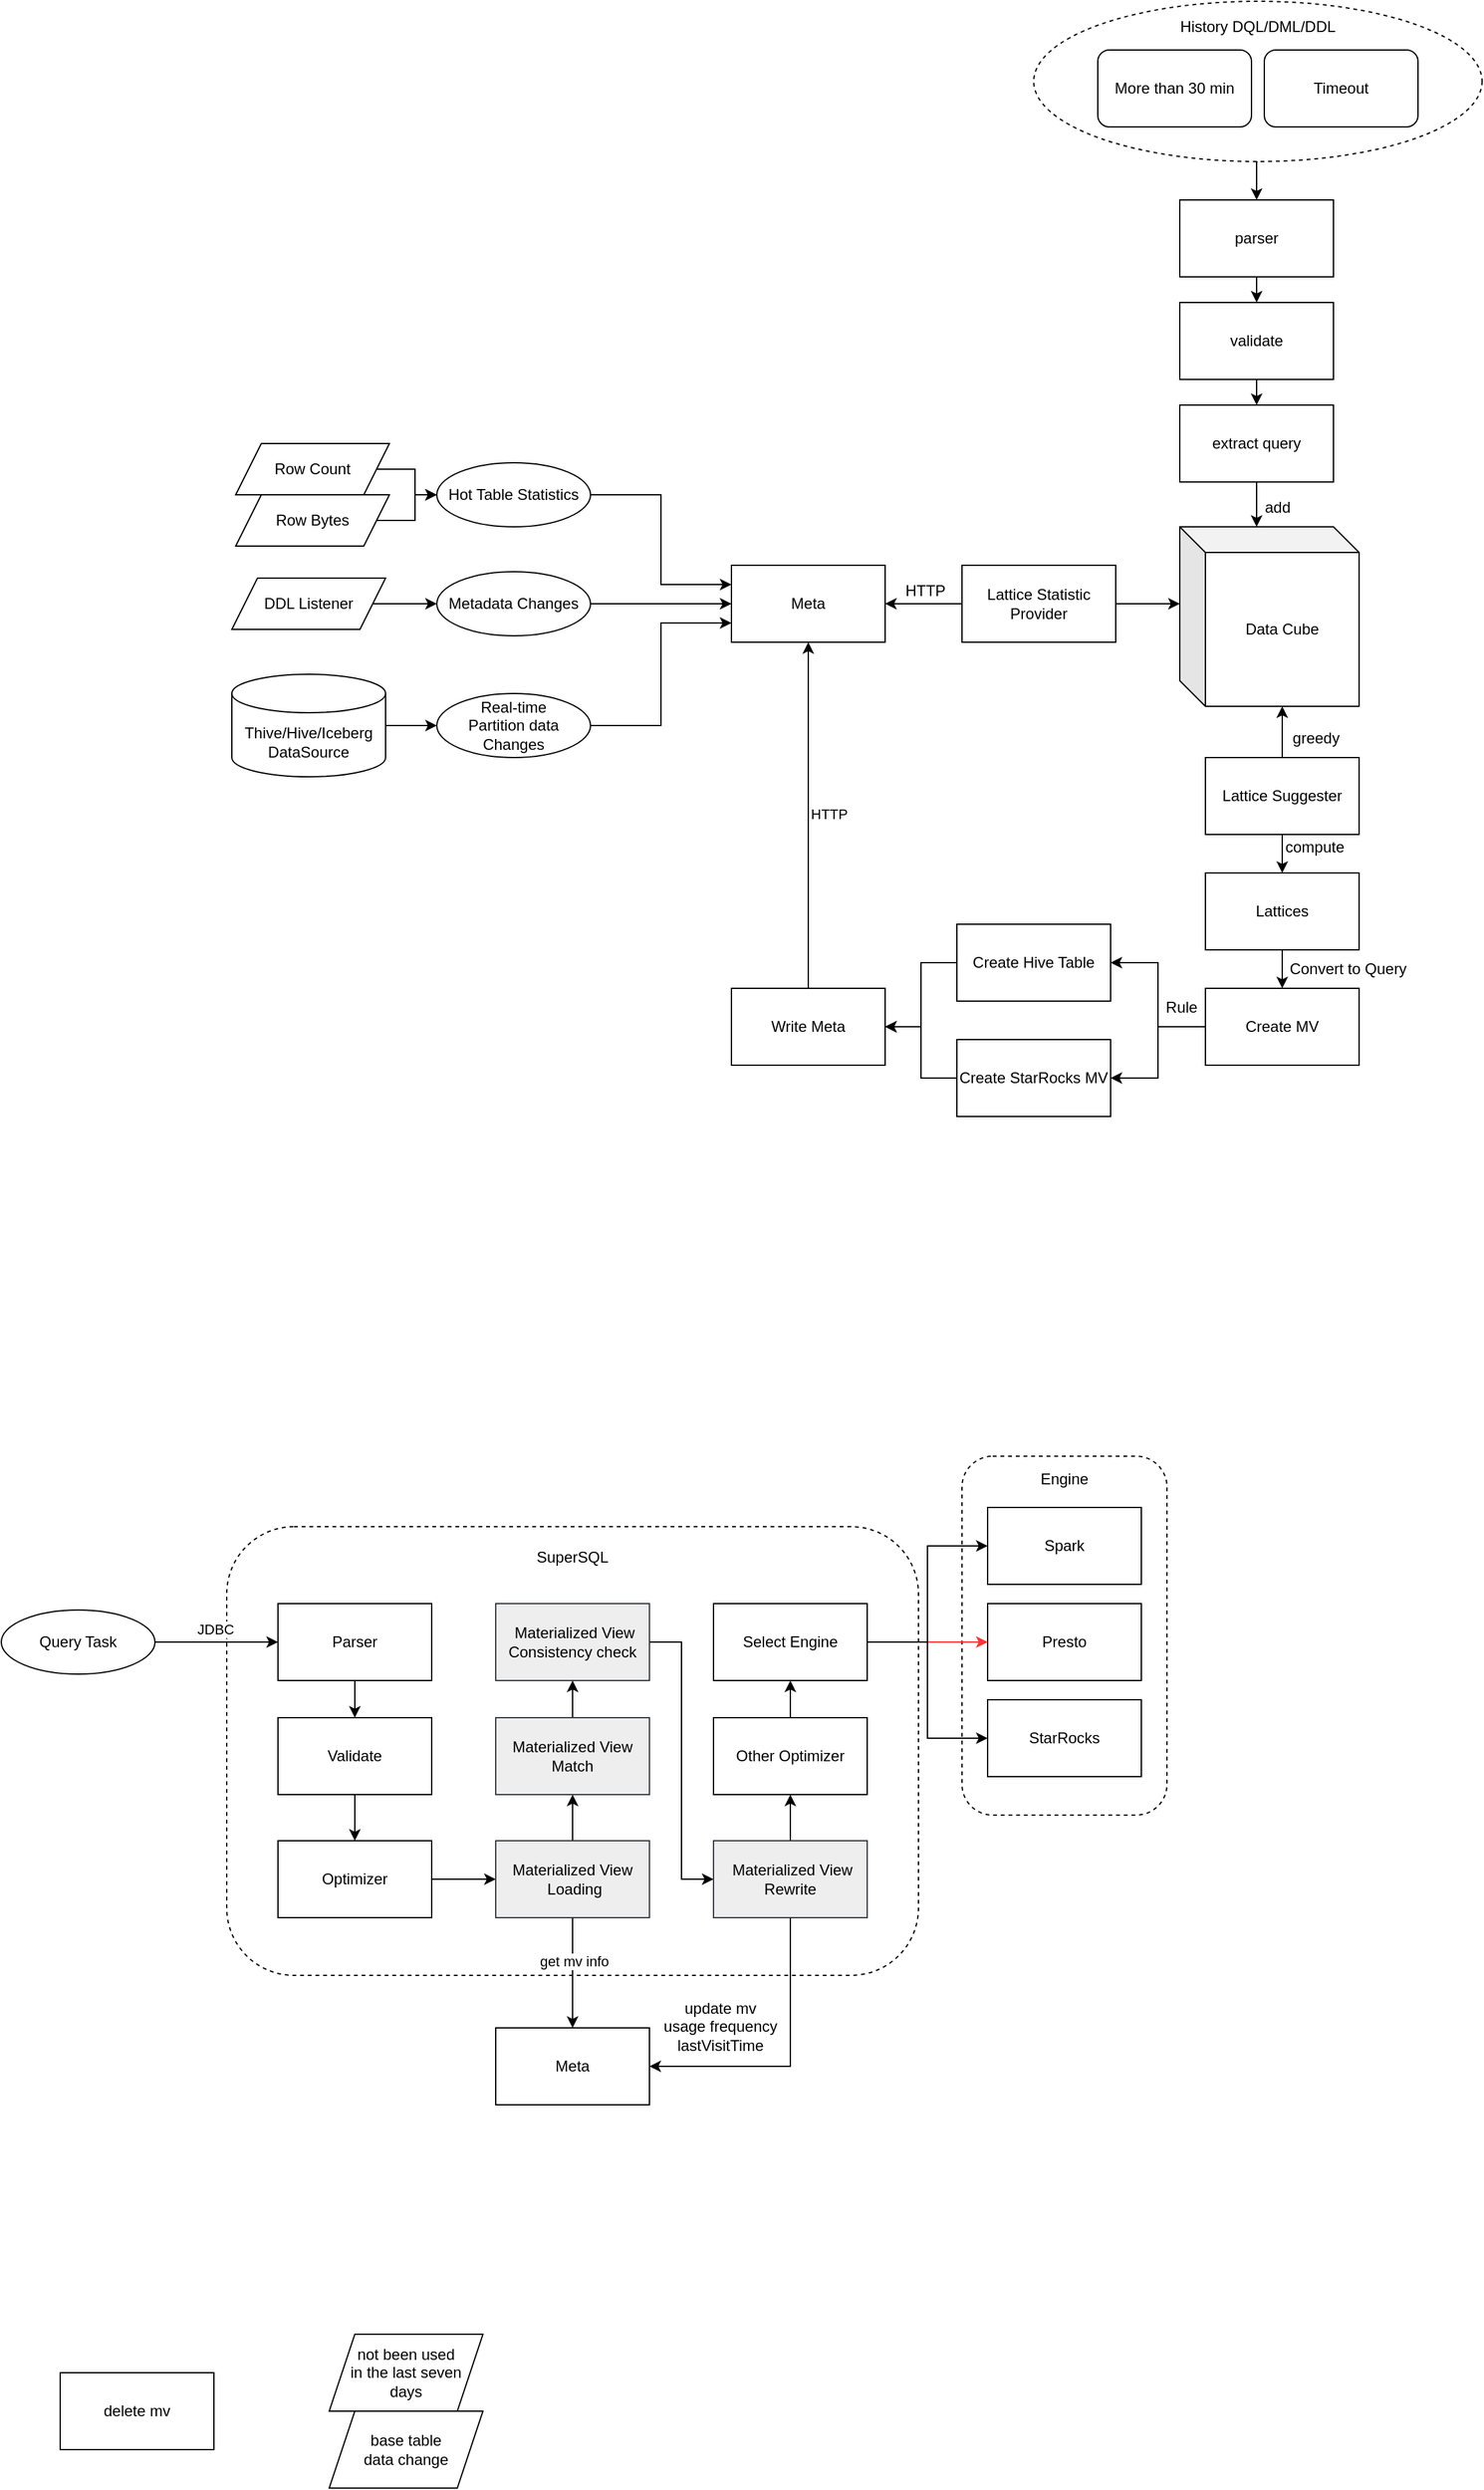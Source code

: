 <mxfile version="22.1.18" type="github">
  <diagram name="第 1 页" id="ghGFPaphjzri0F8Irfxw">
    <mxGraphModel dx="2069" dy="1955" grid="1" gridSize="10" guides="1" tooltips="1" connect="1" arrows="1" fold="1" page="1" pageScale="1" pageWidth="827" pageHeight="1169" math="0" shadow="0">
      <root>
        <mxCell id="0" />
        <mxCell id="1" parent="0" />
        <mxCell id="bA5kErI_qKJ0i6vfES4a-101" value="Engine&lt;br&gt;&lt;br&gt;&lt;br&gt;&lt;br&gt;&lt;br&gt;&lt;br&gt;&lt;br&gt;&lt;br&gt;&lt;br&gt;&lt;br&gt;&lt;br&gt;&lt;br&gt;&lt;br&gt;&lt;br&gt;&lt;br&gt;&lt;br&gt;&lt;br&gt;&lt;br&gt;" style="rounded=1;whiteSpace=wrap;html=1;dashed=1;" vertex="1" parent="1">
          <mxGeometry x="104" y="905" width="160" height="280" as="geometry" />
        </mxCell>
        <mxCell id="bA5kErI_qKJ0i6vfES4a-40" style="edgeStyle=orthogonalEdgeStyle;rounded=0;orthogonalLoop=1;jettySize=auto;html=1;exitX=0.5;exitY=1;exitDx=0;exitDy=0;entryX=0.5;entryY=0;entryDx=0;entryDy=0;" edge="1" parent="1" source="bA5kErI_qKJ0i6vfES4a-39" target="bA5kErI_qKJ0i6vfES4a-41">
          <mxGeometry relative="1" as="geometry" />
        </mxCell>
        <mxCell id="bA5kErI_qKJ0i6vfES4a-39" value="History DQL/DML/DDL&lt;br&gt;&lt;br&gt;&lt;br&gt;&lt;br&gt;&lt;br&gt;&lt;br&gt;&lt;br&gt;" style="ellipse;whiteSpace=wrap;html=1;dashed=1;" vertex="1" parent="1">
          <mxGeometry x="160" y="-230" width="350" height="125" as="geometry" />
        </mxCell>
        <mxCell id="bA5kErI_qKJ0i6vfES4a-6" style="edgeStyle=orthogonalEdgeStyle;rounded=0;orthogonalLoop=1;jettySize=auto;html=1;exitX=1;exitY=0.5;exitDx=0;exitDy=0;entryX=0;entryY=0.25;entryDx=0;entryDy=0;" edge="1" parent="1" source="bA5kErI_qKJ0i6vfES4a-1" target="bA5kErI_qKJ0i6vfES4a-3">
          <mxGeometry relative="1" as="geometry" />
        </mxCell>
        <mxCell id="bA5kErI_qKJ0i6vfES4a-1" value="Hot Table Statistics" style="ellipse;whiteSpace=wrap;html=1;" vertex="1" parent="1">
          <mxGeometry x="-306" y="130" width="120" height="50" as="geometry" />
        </mxCell>
        <mxCell id="bA5kErI_qKJ0i6vfES4a-5" style="edgeStyle=orthogonalEdgeStyle;rounded=0;orthogonalLoop=1;jettySize=auto;html=1;exitX=1;exitY=0.5;exitDx=0;exitDy=0;entryX=0;entryY=0.5;entryDx=0;entryDy=0;" edge="1" parent="1" source="bA5kErI_qKJ0i6vfES4a-2" target="bA5kErI_qKJ0i6vfES4a-3">
          <mxGeometry relative="1" as="geometry" />
        </mxCell>
        <mxCell id="bA5kErI_qKJ0i6vfES4a-2" value="Metadata Changes" style="ellipse;whiteSpace=wrap;html=1;" vertex="1" parent="1">
          <mxGeometry x="-306" y="215" width="120" height="50" as="geometry" />
        </mxCell>
        <mxCell id="bA5kErI_qKJ0i6vfES4a-3" value="Meta" style="rounded=0;whiteSpace=wrap;html=1;" vertex="1" parent="1">
          <mxGeometry x="-76" y="210" width="120" height="60" as="geometry" />
        </mxCell>
        <mxCell id="bA5kErI_qKJ0i6vfES4a-7" style="edgeStyle=orthogonalEdgeStyle;rounded=0;orthogonalLoop=1;jettySize=auto;html=1;exitX=1;exitY=0.5;exitDx=0;exitDy=0;entryX=0;entryY=0.75;entryDx=0;entryDy=0;" edge="1" parent="1" source="bA5kErI_qKJ0i6vfES4a-4" target="bA5kErI_qKJ0i6vfES4a-3">
          <mxGeometry relative="1" as="geometry" />
        </mxCell>
        <mxCell id="bA5kErI_qKJ0i6vfES4a-4" value="Real-time&lt;br&gt;Partition data &lt;br&gt;Changes" style="ellipse;whiteSpace=wrap;html=1;" vertex="1" parent="1">
          <mxGeometry x="-306" y="310" width="120" height="50" as="geometry" />
        </mxCell>
        <mxCell id="bA5kErI_qKJ0i6vfES4a-10" value="Data Cube" style="shape=cube;whiteSpace=wrap;html=1;boundedLbl=1;backgroundOutline=1;darkOpacity=0.05;darkOpacity2=0.1;" vertex="1" parent="1">
          <mxGeometry x="274" y="180" width="140" height="140" as="geometry" />
        </mxCell>
        <mxCell id="bA5kErI_qKJ0i6vfES4a-29" style="edgeStyle=orthogonalEdgeStyle;rounded=0;orthogonalLoop=1;jettySize=auto;html=1;exitX=0.5;exitY=1;exitDx=0;exitDy=0;entryX=0.5;entryY=0;entryDx=0;entryDy=0;" edge="1" parent="1" source="bA5kErI_qKJ0i6vfES4a-11" target="bA5kErI_qKJ0i6vfES4a-28">
          <mxGeometry relative="1" as="geometry" />
        </mxCell>
        <mxCell id="bA5kErI_qKJ0i6vfES4a-11" value="Lattice Suggester" style="rounded=0;whiteSpace=wrap;html=1;" vertex="1" parent="1">
          <mxGeometry x="294" y="360" width="120" height="60" as="geometry" />
        </mxCell>
        <mxCell id="bA5kErI_qKJ0i6vfES4a-12" style="edgeStyle=orthogonalEdgeStyle;rounded=0;orthogonalLoop=1;jettySize=auto;html=1;exitX=0.5;exitY=0;exitDx=0;exitDy=0;entryX=0;entryY=0;entryDx=80;entryDy=140;entryPerimeter=0;startArrow=none;startFill=0;endArrow=classic;endFill=1;" edge="1" parent="1" source="bA5kErI_qKJ0i6vfES4a-11" target="bA5kErI_qKJ0i6vfES4a-10">
          <mxGeometry relative="1" as="geometry" />
        </mxCell>
        <mxCell id="bA5kErI_qKJ0i6vfES4a-14" style="edgeStyle=orthogonalEdgeStyle;rounded=0;orthogonalLoop=1;jettySize=auto;html=1;exitX=0;exitY=0.5;exitDx=0;exitDy=0;entryX=1;entryY=0.5;entryDx=0;entryDy=0;" edge="1" parent="1" source="bA5kErI_qKJ0i6vfES4a-13" target="bA5kErI_qKJ0i6vfES4a-3">
          <mxGeometry relative="1" as="geometry" />
        </mxCell>
        <mxCell id="bA5kErI_qKJ0i6vfES4a-13" value="Lattice Statistic Provider" style="rounded=0;whiteSpace=wrap;html=1;" vertex="1" parent="1">
          <mxGeometry x="104" y="210" width="120" height="60" as="geometry" />
        </mxCell>
        <mxCell id="bA5kErI_qKJ0i6vfES4a-19" style="edgeStyle=orthogonalEdgeStyle;rounded=0;orthogonalLoop=1;jettySize=auto;html=1;exitX=1;exitY=0.5;exitDx=0;exitDy=0;entryX=0;entryY=0.5;entryDx=0;entryDy=0;" edge="1" parent="1" source="bA5kErI_qKJ0i6vfES4a-15" target="bA5kErI_qKJ0i6vfES4a-1">
          <mxGeometry relative="1" as="geometry" />
        </mxCell>
        <mxCell id="bA5kErI_qKJ0i6vfES4a-15" value="Row Bytes" style="shape=parallelogram;perimeter=parallelogramPerimeter;whiteSpace=wrap;html=1;fixedSize=1;" vertex="1" parent="1">
          <mxGeometry x="-463" y="155" width="120" height="40" as="geometry" />
        </mxCell>
        <mxCell id="bA5kErI_qKJ0i6vfES4a-18" style="edgeStyle=orthogonalEdgeStyle;rounded=0;orthogonalLoop=1;jettySize=auto;html=1;exitX=1;exitY=0.5;exitDx=0;exitDy=0;entryX=0;entryY=0.5;entryDx=0;entryDy=0;" edge="1" parent="1" source="bA5kErI_qKJ0i6vfES4a-17" target="bA5kErI_qKJ0i6vfES4a-1">
          <mxGeometry relative="1" as="geometry" />
        </mxCell>
        <mxCell id="bA5kErI_qKJ0i6vfES4a-17" value="Row Count" style="shape=parallelogram;perimeter=parallelogramPerimeter;whiteSpace=wrap;html=1;fixedSize=1;" vertex="1" parent="1">
          <mxGeometry x="-463" y="115" width="120" height="40" as="geometry" />
        </mxCell>
        <mxCell id="bA5kErI_qKJ0i6vfES4a-22" style="edgeStyle=orthogonalEdgeStyle;rounded=0;orthogonalLoop=1;jettySize=auto;html=1;exitX=1;exitY=0.5;exitDx=0;exitDy=0;entryX=0;entryY=0.5;entryDx=0;entryDy=0;" edge="1" parent="1" source="bA5kErI_qKJ0i6vfES4a-20" target="bA5kErI_qKJ0i6vfES4a-2">
          <mxGeometry relative="1" as="geometry" />
        </mxCell>
        <mxCell id="bA5kErI_qKJ0i6vfES4a-20" value="DDL Listener" style="shape=parallelogram;perimeter=parallelogramPerimeter;whiteSpace=wrap;html=1;fixedSize=1;" vertex="1" parent="1">
          <mxGeometry x="-466" y="220" width="120" height="40" as="geometry" />
        </mxCell>
        <mxCell id="bA5kErI_qKJ0i6vfES4a-21" style="edgeStyle=orthogonalEdgeStyle;rounded=0;orthogonalLoop=1;jettySize=auto;html=1;exitX=1;exitY=0.5;exitDx=0;exitDy=0;entryX=0;entryY=0;entryDx=0;entryDy=60;entryPerimeter=0;" edge="1" parent="1" source="bA5kErI_qKJ0i6vfES4a-13" target="bA5kErI_qKJ0i6vfES4a-10">
          <mxGeometry relative="1" as="geometry" />
        </mxCell>
        <mxCell id="bA5kErI_qKJ0i6vfES4a-25" style="edgeStyle=orthogonalEdgeStyle;rounded=0;orthogonalLoop=1;jettySize=auto;html=1;exitX=1;exitY=0.5;exitDx=0;exitDy=0;exitPerimeter=0;entryX=0;entryY=0.5;entryDx=0;entryDy=0;" edge="1" parent="1" source="bA5kErI_qKJ0i6vfES4a-24" target="bA5kErI_qKJ0i6vfES4a-4">
          <mxGeometry relative="1" as="geometry" />
        </mxCell>
        <mxCell id="bA5kErI_qKJ0i6vfES4a-24" value="Thive/Hive/Iceberg&lt;br&gt;DataSource" style="shape=cylinder3;whiteSpace=wrap;html=1;boundedLbl=1;backgroundOutline=1;size=15;" vertex="1" parent="1">
          <mxGeometry x="-466" y="295" width="120" height="80" as="geometry" />
        </mxCell>
        <mxCell id="bA5kErI_qKJ0i6vfES4a-31" style="edgeStyle=orthogonalEdgeStyle;rounded=0;orthogonalLoop=1;jettySize=auto;html=1;exitX=0.5;exitY=1;exitDx=0;exitDy=0;entryX=0.5;entryY=0;entryDx=0;entryDy=0;" edge="1" parent="1" source="bA5kErI_qKJ0i6vfES4a-28" target="bA5kErI_qKJ0i6vfES4a-30">
          <mxGeometry relative="1" as="geometry" />
        </mxCell>
        <mxCell id="bA5kErI_qKJ0i6vfES4a-28" value="Lattices" style="rounded=0;whiteSpace=wrap;html=1;" vertex="1" parent="1">
          <mxGeometry x="294" y="450" width="120" height="60" as="geometry" />
        </mxCell>
        <mxCell id="bA5kErI_qKJ0i6vfES4a-77" style="edgeStyle=orthogonalEdgeStyle;rounded=0;orthogonalLoop=1;jettySize=auto;html=1;exitX=0;exitY=0.5;exitDx=0;exitDy=0;" edge="1" parent="1" source="bA5kErI_qKJ0i6vfES4a-30" target="bA5kErI_qKJ0i6vfES4a-75">
          <mxGeometry relative="1" as="geometry" />
        </mxCell>
        <mxCell id="bA5kErI_qKJ0i6vfES4a-78" style="edgeStyle=orthogonalEdgeStyle;rounded=0;orthogonalLoop=1;jettySize=auto;html=1;exitX=0;exitY=0.5;exitDx=0;exitDy=0;entryX=1;entryY=0.5;entryDx=0;entryDy=0;" edge="1" parent="1" source="bA5kErI_qKJ0i6vfES4a-30" target="bA5kErI_qKJ0i6vfES4a-76">
          <mxGeometry relative="1" as="geometry" />
        </mxCell>
        <mxCell id="bA5kErI_qKJ0i6vfES4a-30" value="Create MV" style="rounded=0;whiteSpace=wrap;html=1;" vertex="1" parent="1">
          <mxGeometry x="294" y="540" width="120" height="60" as="geometry" />
        </mxCell>
        <mxCell id="bA5kErI_qKJ0i6vfES4a-32" value="Convert to Query" style="text;html=1;align=center;verticalAlign=middle;resizable=0;points=[];autosize=1;strokeColor=none;fillColor=none;" vertex="1" parent="1">
          <mxGeometry x="350" y="510" width="110" height="30" as="geometry" />
        </mxCell>
        <mxCell id="bA5kErI_qKJ0i6vfES4a-37" value="More than 30 min" style="rounded=1;whiteSpace=wrap;html=1;" vertex="1" parent="1">
          <mxGeometry x="210" y="-192" width="120" height="60" as="geometry" />
        </mxCell>
        <mxCell id="bA5kErI_qKJ0i6vfES4a-38" value="Timeout" style="rounded=1;whiteSpace=wrap;html=1;" vertex="1" parent="1">
          <mxGeometry x="340" y="-192" width="120" height="60" as="geometry" />
        </mxCell>
        <mxCell id="bA5kErI_qKJ0i6vfES4a-47" style="edgeStyle=orthogonalEdgeStyle;rounded=0;orthogonalLoop=1;jettySize=auto;html=1;exitX=0.5;exitY=1;exitDx=0;exitDy=0;entryX=0.5;entryY=0;entryDx=0;entryDy=0;" edge="1" parent="1" source="bA5kErI_qKJ0i6vfES4a-41" target="bA5kErI_qKJ0i6vfES4a-42">
          <mxGeometry relative="1" as="geometry" />
        </mxCell>
        <mxCell id="bA5kErI_qKJ0i6vfES4a-41" value="parser" style="rounded=0;whiteSpace=wrap;html=1;" vertex="1" parent="1">
          <mxGeometry x="274" y="-75" width="120" height="60" as="geometry" />
        </mxCell>
        <mxCell id="bA5kErI_qKJ0i6vfES4a-46" style="edgeStyle=orthogonalEdgeStyle;rounded=0;orthogonalLoop=1;jettySize=auto;html=1;exitX=0.5;exitY=1;exitDx=0;exitDy=0;entryX=0.5;entryY=0;entryDx=0;entryDy=0;" edge="1" parent="1" source="bA5kErI_qKJ0i6vfES4a-42" target="bA5kErI_qKJ0i6vfES4a-43">
          <mxGeometry relative="1" as="geometry" />
        </mxCell>
        <mxCell id="bA5kErI_qKJ0i6vfES4a-42" value="validate" style="rounded=0;whiteSpace=wrap;html=1;" vertex="1" parent="1">
          <mxGeometry x="274" y="5" width="120" height="60" as="geometry" />
        </mxCell>
        <mxCell id="bA5kErI_qKJ0i6vfES4a-43" value="extract query" style="rounded=0;whiteSpace=wrap;html=1;" vertex="1" parent="1">
          <mxGeometry x="274" y="85" width="120" height="60" as="geometry" />
        </mxCell>
        <mxCell id="bA5kErI_qKJ0i6vfES4a-44" style="edgeStyle=orthogonalEdgeStyle;rounded=0;orthogonalLoop=1;jettySize=auto;html=1;exitX=0.5;exitY=1;exitDx=0;exitDy=0;entryX=0;entryY=0;entryDx=60;entryDy=0;entryPerimeter=0;" edge="1" parent="1" source="bA5kErI_qKJ0i6vfES4a-43" target="bA5kErI_qKJ0i6vfES4a-10">
          <mxGeometry relative="1" as="geometry" />
        </mxCell>
        <mxCell id="bA5kErI_qKJ0i6vfES4a-45" value="add" style="text;html=1;align=center;verticalAlign=middle;resizable=0;points=[];autosize=1;strokeColor=none;fillColor=none;" vertex="1" parent="1">
          <mxGeometry x="330" y="150" width="40" height="30" as="geometry" />
        </mxCell>
        <mxCell id="bA5kErI_qKJ0i6vfES4a-48" value="compute" style="text;html=1;align=center;verticalAlign=middle;resizable=0;points=[];autosize=1;strokeColor=none;fillColor=none;" vertex="1" parent="1">
          <mxGeometry x="344" y="415" width="70" height="30" as="geometry" />
        </mxCell>
        <mxCell id="bA5kErI_qKJ0i6vfES4a-70" value="greedy" style="text;html=1;align=center;verticalAlign=middle;resizable=0;points=[];autosize=1;strokeColor=none;fillColor=none;" vertex="1" parent="1">
          <mxGeometry x="350" y="330" width="60" height="30" as="geometry" />
        </mxCell>
        <mxCell id="bA5kErI_qKJ0i6vfES4a-71" value="HTTP" style="text;html=1;align=center;verticalAlign=middle;resizable=0;points=[];autosize=1;strokeColor=none;fillColor=none;" vertex="1" parent="1">
          <mxGeometry x="50" y="215" width="50" height="30" as="geometry" />
        </mxCell>
        <mxCell id="bA5kErI_qKJ0i6vfES4a-83" style="edgeStyle=orthogonalEdgeStyle;rounded=0;orthogonalLoop=1;jettySize=auto;html=1;exitX=0;exitY=0.5;exitDx=0;exitDy=0;entryX=1;entryY=0.5;entryDx=0;entryDy=0;" edge="1" parent="1" source="bA5kErI_qKJ0i6vfES4a-75" target="bA5kErI_qKJ0i6vfES4a-81">
          <mxGeometry relative="1" as="geometry" />
        </mxCell>
        <mxCell id="bA5kErI_qKJ0i6vfES4a-75" value="Create Hive Table" style="rounded=0;whiteSpace=wrap;html=1;" vertex="1" parent="1">
          <mxGeometry x="100" y="490" width="120" height="60" as="geometry" />
        </mxCell>
        <mxCell id="bA5kErI_qKJ0i6vfES4a-85" style="edgeStyle=orthogonalEdgeStyle;rounded=0;orthogonalLoop=1;jettySize=auto;html=1;exitX=0;exitY=0.5;exitDx=0;exitDy=0;entryX=1;entryY=0.5;entryDx=0;entryDy=0;" edge="1" parent="1" source="bA5kErI_qKJ0i6vfES4a-76" target="bA5kErI_qKJ0i6vfES4a-81">
          <mxGeometry relative="1" as="geometry" />
        </mxCell>
        <mxCell id="bA5kErI_qKJ0i6vfES4a-76" value="Create StarRocks MV" style="rounded=0;whiteSpace=wrap;html=1;" vertex="1" parent="1">
          <mxGeometry x="100" y="580" width="120" height="60" as="geometry" />
        </mxCell>
        <mxCell id="bA5kErI_qKJ0i6vfES4a-79" value="Rule" style="text;html=1;align=center;verticalAlign=middle;resizable=0;points=[];autosize=1;strokeColor=none;fillColor=none;" vertex="1" parent="1">
          <mxGeometry x="250" y="540" width="50" height="30" as="geometry" />
        </mxCell>
        <mxCell id="bA5kErI_qKJ0i6vfES4a-82" style="edgeStyle=orthogonalEdgeStyle;rounded=0;orthogonalLoop=1;jettySize=auto;html=1;exitX=0.5;exitY=0;exitDx=0;exitDy=0;entryX=0.5;entryY=1;entryDx=0;entryDy=0;" edge="1" parent="1" source="bA5kErI_qKJ0i6vfES4a-81" target="bA5kErI_qKJ0i6vfES4a-3">
          <mxGeometry relative="1" as="geometry" />
        </mxCell>
        <mxCell id="bA5kErI_qKJ0i6vfES4a-109" value="HTTP" style="edgeLabel;html=1;align=center;verticalAlign=middle;resizable=0;points=[];" vertex="1" connectable="0" parent="bA5kErI_qKJ0i6vfES4a-82">
          <mxGeometry x="0.007" y="-2" relative="1" as="geometry">
            <mxPoint x="14" as="offset" />
          </mxGeometry>
        </mxCell>
        <mxCell id="bA5kErI_qKJ0i6vfES4a-81" value="Write Meta" style="rounded=0;whiteSpace=wrap;html=1;" vertex="1" parent="1">
          <mxGeometry x="-76" y="540" width="120" height="60" as="geometry" />
        </mxCell>
        <mxCell id="bA5kErI_qKJ0i6vfES4a-86" value="SuperSQL&lt;br&gt;&lt;br&gt;&lt;br&gt;&lt;br&gt;&lt;br&gt;&lt;br&gt;&lt;br&gt;&lt;br&gt;&lt;br&gt;&lt;br&gt;&lt;br&gt;&lt;br&gt;&lt;br&gt;&lt;br&gt;&lt;br&gt;&lt;br&gt;&lt;br&gt;&lt;br&gt;&lt;br&gt;&lt;br&gt;&lt;br&gt;&lt;br&gt;" style="rounded=1;whiteSpace=wrap;html=1;dashed=1;" vertex="1" parent="1">
          <mxGeometry x="-470" y="960" width="540" height="350" as="geometry" />
        </mxCell>
        <mxCell id="bA5kErI_qKJ0i6vfES4a-87" style="edgeStyle=orthogonalEdgeStyle;rounded=0;orthogonalLoop=1;jettySize=auto;html=1;exitX=0.5;exitY=0;exitDx=0;exitDy=0;entryX=0.5;entryY=1;entryDx=0;entryDy=0;" edge="1" parent="1" source="bA5kErI_qKJ0i6vfES4a-120" target="bA5kErI_qKJ0i6vfES4a-100">
          <mxGeometry relative="1" as="geometry" />
        </mxCell>
        <mxCell id="bA5kErI_qKJ0i6vfES4a-121" style="edgeStyle=orthogonalEdgeStyle;rounded=0;orthogonalLoop=1;jettySize=auto;html=1;exitX=0.5;exitY=0;exitDx=0;exitDy=0;entryX=0.5;entryY=1;entryDx=0;entryDy=0;" edge="1" parent="1" source="bA5kErI_qKJ0i6vfES4a-88" target="bA5kErI_qKJ0i6vfES4a-120">
          <mxGeometry relative="1" as="geometry" />
        </mxCell>
        <mxCell id="bA5kErI_qKJ0i6vfES4a-122" style="edgeStyle=orthogonalEdgeStyle;rounded=0;orthogonalLoop=1;jettySize=auto;html=1;exitX=0.5;exitY=1;exitDx=0;exitDy=0;entryX=1;entryY=0.5;entryDx=0;entryDy=0;" edge="1" parent="1" source="bA5kErI_qKJ0i6vfES4a-88" target="bA5kErI_qKJ0i6vfES4a-112">
          <mxGeometry relative="1" as="geometry" />
        </mxCell>
        <mxCell id="bA5kErI_qKJ0i6vfES4a-88" value="&amp;nbsp;Materialized View Rewrite" style="rounded=0;whiteSpace=wrap;html=1;fillColor=#eeeeee;strokeColor=#36393d;" vertex="1" parent="1">
          <mxGeometry x="-90" y="1205" width="120" height="60" as="geometry" />
        </mxCell>
        <mxCell id="bA5kErI_qKJ0i6vfES4a-89" style="edgeStyle=orthogonalEdgeStyle;rounded=0;orthogonalLoop=1;jettySize=auto;html=1;exitX=0.5;exitY=1;exitDx=0;exitDy=0;entryX=0.5;entryY=0;entryDx=0;entryDy=0;" edge="1" parent="1" source="bA5kErI_qKJ0i6vfES4a-90" target="bA5kErI_qKJ0i6vfES4a-92">
          <mxGeometry relative="1" as="geometry" />
        </mxCell>
        <mxCell id="bA5kErI_qKJ0i6vfES4a-90" value="Parser" style="rounded=0;whiteSpace=wrap;html=1;" vertex="1" parent="1">
          <mxGeometry x="-430" y="1020" width="120" height="60" as="geometry" />
        </mxCell>
        <mxCell id="bA5kErI_qKJ0i6vfES4a-91" style="edgeStyle=orthogonalEdgeStyle;rounded=0;orthogonalLoop=1;jettySize=auto;html=1;exitX=0.5;exitY=1;exitDx=0;exitDy=0;entryX=0.5;entryY=0;entryDx=0;entryDy=0;" edge="1" parent="1" source="bA5kErI_qKJ0i6vfES4a-92" target="bA5kErI_qKJ0i6vfES4a-94">
          <mxGeometry relative="1" as="geometry" />
        </mxCell>
        <mxCell id="bA5kErI_qKJ0i6vfES4a-92" value="Validate" style="rounded=0;whiteSpace=wrap;html=1;" vertex="1" parent="1">
          <mxGeometry x="-430" y="1109" width="120" height="60" as="geometry" />
        </mxCell>
        <mxCell id="bA5kErI_qKJ0i6vfES4a-93" style="edgeStyle=orthogonalEdgeStyle;rounded=0;orthogonalLoop=1;jettySize=auto;html=1;exitX=1;exitY=0.5;exitDx=0;exitDy=0;entryX=0;entryY=0.5;entryDx=0;entryDy=0;" edge="1" parent="1" source="bA5kErI_qKJ0i6vfES4a-94" target="bA5kErI_qKJ0i6vfES4a-98">
          <mxGeometry relative="1" as="geometry" />
        </mxCell>
        <mxCell id="bA5kErI_qKJ0i6vfES4a-94" value="Optimizer" style="rounded=0;whiteSpace=wrap;html=1;" vertex="1" parent="1">
          <mxGeometry x="-430" y="1205" width="120" height="60" as="geometry" />
        </mxCell>
        <mxCell id="bA5kErI_qKJ0i6vfES4a-95" style="edgeStyle=orthogonalEdgeStyle;rounded=0;orthogonalLoop=1;jettySize=auto;html=1;exitX=1;exitY=0.5;exitDx=0;exitDy=0;entryX=0;entryY=0.5;entryDx=0;entryDy=0;" edge="1" parent="1" source="bA5kErI_qKJ0i6vfES4a-110" target="bA5kErI_qKJ0i6vfES4a-90">
          <mxGeometry relative="1" as="geometry">
            <mxPoint x="-434" y="1046" as="sourcePoint" />
          </mxGeometry>
        </mxCell>
        <mxCell id="bA5kErI_qKJ0i6vfES4a-111" value="JDBC" style="edgeLabel;html=1;align=center;verticalAlign=middle;resizable=0;points=[];" vertex="1" connectable="0" parent="bA5kErI_qKJ0i6vfES4a-95">
          <mxGeometry x="-0.105" y="-2" relative="1" as="geometry">
            <mxPoint x="4" y="-12" as="offset" />
          </mxGeometry>
        </mxCell>
        <mxCell id="bA5kErI_qKJ0i6vfES4a-97" style="edgeStyle=orthogonalEdgeStyle;rounded=0;orthogonalLoop=1;jettySize=auto;html=1;exitX=0.5;exitY=0;exitDx=0;exitDy=0;entryX=0.5;entryY=1;entryDx=0;entryDy=0;" edge="1" parent="1" source="bA5kErI_qKJ0i6vfES4a-98" target="bA5kErI_qKJ0i6vfES4a-115">
          <mxGeometry relative="1" as="geometry" />
        </mxCell>
        <mxCell id="bA5kErI_qKJ0i6vfES4a-113" style="edgeStyle=orthogonalEdgeStyle;rounded=0;orthogonalLoop=1;jettySize=auto;html=1;exitX=0.5;exitY=1;exitDx=0;exitDy=0;entryX=0.5;entryY=0;entryDx=0;entryDy=0;" edge="1" parent="1" source="bA5kErI_qKJ0i6vfES4a-98" target="bA5kErI_qKJ0i6vfES4a-112">
          <mxGeometry relative="1" as="geometry" />
        </mxCell>
        <mxCell id="bA5kErI_qKJ0i6vfES4a-114" value="get mv info" style="edgeLabel;html=1;align=center;verticalAlign=middle;resizable=0;points=[];" vertex="1" connectable="0" parent="bA5kErI_qKJ0i6vfES4a-113">
          <mxGeometry x="-0.244" y="1" relative="1" as="geometry">
            <mxPoint y="1" as="offset" />
          </mxGeometry>
        </mxCell>
        <mxCell id="bA5kErI_qKJ0i6vfES4a-98" value="Materialized View&lt;br&gt;&amp;nbsp;Loading" style="rounded=0;whiteSpace=wrap;html=1;fillColor=#eeeeee;strokeColor=#36393d;" vertex="1" parent="1">
          <mxGeometry x="-260" y="1205" width="120" height="60" as="geometry" />
        </mxCell>
        <mxCell id="bA5kErI_qKJ0i6vfES4a-106" style="edgeStyle=orthogonalEdgeStyle;rounded=0;orthogonalLoop=1;jettySize=auto;html=1;exitX=1;exitY=0.5;exitDx=0;exitDy=0;entryX=0;entryY=0.5;entryDx=0;entryDy=0;" edge="1" parent="1" source="bA5kErI_qKJ0i6vfES4a-100" target="bA5kErI_qKJ0i6vfES4a-102">
          <mxGeometry relative="1" as="geometry" />
        </mxCell>
        <mxCell id="bA5kErI_qKJ0i6vfES4a-107" style="edgeStyle=orthogonalEdgeStyle;rounded=0;orthogonalLoop=1;jettySize=auto;html=1;exitX=1;exitY=0.5;exitDx=0;exitDy=0;entryX=0;entryY=0.5;entryDx=0;entryDy=0;strokeColor=#FF3333;" edge="1" parent="1" source="bA5kErI_qKJ0i6vfES4a-100" target="bA5kErI_qKJ0i6vfES4a-103">
          <mxGeometry relative="1" as="geometry" />
        </mxCell>
        <mxCell id="bA5kErI_qKJ0i6vfES4a-108" style="edgeStyle=orthogonalEdgeStyle;rounded=0;orthogonalLoop=1;jettySize=auto;html=1;exitX=1;exitY=0.5;exitDx=0;exitDy=0;entryX=0;entryY=0.5;entryDx=0;entryDy=0;" edge="1" parent="1" source="bA5kErI_qKJ0i6vfES4a-100" target="bA5kErI_qKJ0i6vfES4a-104">
          <mxGeometry relative="1" as="geometry" />
        </mxCell>
        <mxCell id="bA5kErI_qKJ0i6vfES4a-100" value="Select Engine" style="rounded=0;whiteSpace=wrap;html=1;" vertex="1" parent="1">
          <mxGeometry x="-90" y="1020" width="120" height="60" as="geometry" />
        </mxCell>
        <mxCell id="bA5kErI_qKJ0i6vfES4a-102" value="Spark" style="rounded=0;whiteSpace=wrap;html=1;" vertex="1" parent="1">
          <mxGeometry x="124" y="945" width="120" height="60" as="geometry" />
        </mxCell>
        <mxCell id="bA5kErI_qKJ0i6vfES4a-103" value="Presto" style="rounded=0;whiteSpace=wrap;html=1;" vertex="1" parent="1">
          <mxGeometry x="124" y="1020" width="120" height="60" as="geometry" />
        </mxCell>
        <mxCell id="bA5kErI_qKJ0i6vfES4a-104" value="StarRocks" style="rounded=0;whiteSpace=wrap;html=1;" vertex="1" parent="1">
          <mxGeometry x="124" y="1095" width="120" height="60" as="geometry" />
        </mxCell>
        <mxCell id="bA5kErI_qKJ0i6vfES4a-110" value="Query Task" style="ellipse;whiteSpace=wrap;html=1;" vertex="1" parent="1">
          <mxGeometry x="-646" y="1025" width="120" height="50" as="geometry" />
        </mxCell>
        <mxCell id="bA5kErI_qKJ0i6vfES4a-112" value="Meta" style="rounded=0;whiteSpace=wrap;html=1;" vertex="1" parent="1">
          <mxGeometry x="-260" y="1351" width="120" height="60" as="geometry" />
        </mxCell>
        <mxCell id="bA5kErI_qKJ0i6vfES4a-117" style="edgeStyle=orthogonalEdgeStyle;rounded=0;orthogonalLoop=1;jettySize=auto;html=1;exitX=0.5;exitY=0;exitDx=0;exitDy=0;entryX=0.5;entryY=1;entryDx=0;entryDy=0;" edge="1" parent="1" source="bA5kErI_qKJ0i6vfES4a-115" target="bA5kErI_qKJ0i6vfES4a-118">
          <mxGeometry relative="1" as="geometry" />
        </mxCell>
        <mxCell id="bA5kErI_qKJ0i6vfES4a-115" value="Materialized View&lt;br&gt;Match" style="rounded=0;whiteSpace=wrap;html=1;fillColor=#eeeeee;strokeColor=#36393d;" vertex="1" parent="1">
          <mxGeometry x="-260" y="1109" width="120" height="60" as="geometry" />
        </mxCell>
        <mxCell id="bA5kErI_qKJ0i6vfES4a-119" style="edgeStyle=orthogonalEdgeStyle;rounded=0;orthogonalLoop=1;jettySize=auto;html=1;exitX=1;exitY=0.5;exitDx=0;exitDy=0;entryX=0;entryY=0.5;entryDx=0;entryDy=0;" edge="1" parent="1" source="bA5kErI_qKJ0i6vfES4a-118" target="bA5kErI_qKJ0i6vfES4a-88">
          <mxGeometry relative="1" as="geometry" />
        </mxCell>
        <mxCell id="bA5kErI_qKJ0i6vfES4a-118" value="&amp;nbsp;Materialized View Consistency check" style="rounded=0;whiteSpace=wrap;html=1;fillColor=#eeeeee;strokeColor=#36393d;" vertex="1" parent="1">
          <mxGeometry x="-260" y="1020" width="120" height="60" as="geometry" />
        </mxCell>
        <mxCell id="bA5kErI_qKJ0i6vfES4a-120" value="Other Optimizer" style="rounded=0;whiteSpace=wrap;html=1;" vertex="1" parent="1">
          <mxGeometry x="-90" y="1109" width="120" height="60" as="geometry" />
        </mxCell>
        <mxCell id="bA5kErI_qKJ0i6vfES4a-123" value="update mv &lt;br&gt;usage frequency&lt;br&gt;lastVisitTime" style="text;html=1;align=center;verticalAlign=middle;resizable=0;points=[];autosize=1;strokeColor=none;fillColor=none;" vertex="1" parent="1">
          <mxGeometry x="-140" y="1320" width="110" height="60" as="geometry" />
        </mxCell>
        <mxCell id="bA5kErI_qKJ0i6vfES4a-124" value="delete mv" style="rounded=0;whiteSpace=wrap;html=1;" vertex="1" parent="1">
          <mxGeometry x="-600" y="1620" width="120" height="60" as="geometry" />
        </mxCell>
        <mxCell id="bA5kErI_qKJ0i6vfES4a-125" value="not been used &lt;br&gt;in the last seven &lt;br&gt;days" style="shape=parallelogram;perimeter=parallelogramPerimeter;whiteSpace=wrap;html=1;fixedSize=1;" vertex="1" parent="1">
          <mxGeometry x="-390" y="1590" width="120" height="60" as="geometry" />
        </mxCell>
        <mxCell id="bA5kErI_qKJ0i6vfES4a-126" value="base table &lt;br&gt;data change" style="shape=parallelogram;perimeter=parallelogramPerimeter;whiteSpace=wrap;html=1;fixedSize=1;" vertex="1" parent="1">
          <mxGeometry x="-390" y="1650" width="120" height="60" as="geometry" />
        </mxCell>
      </root>
    </mxGraphModel>
  </diagram>
</mxfile>
